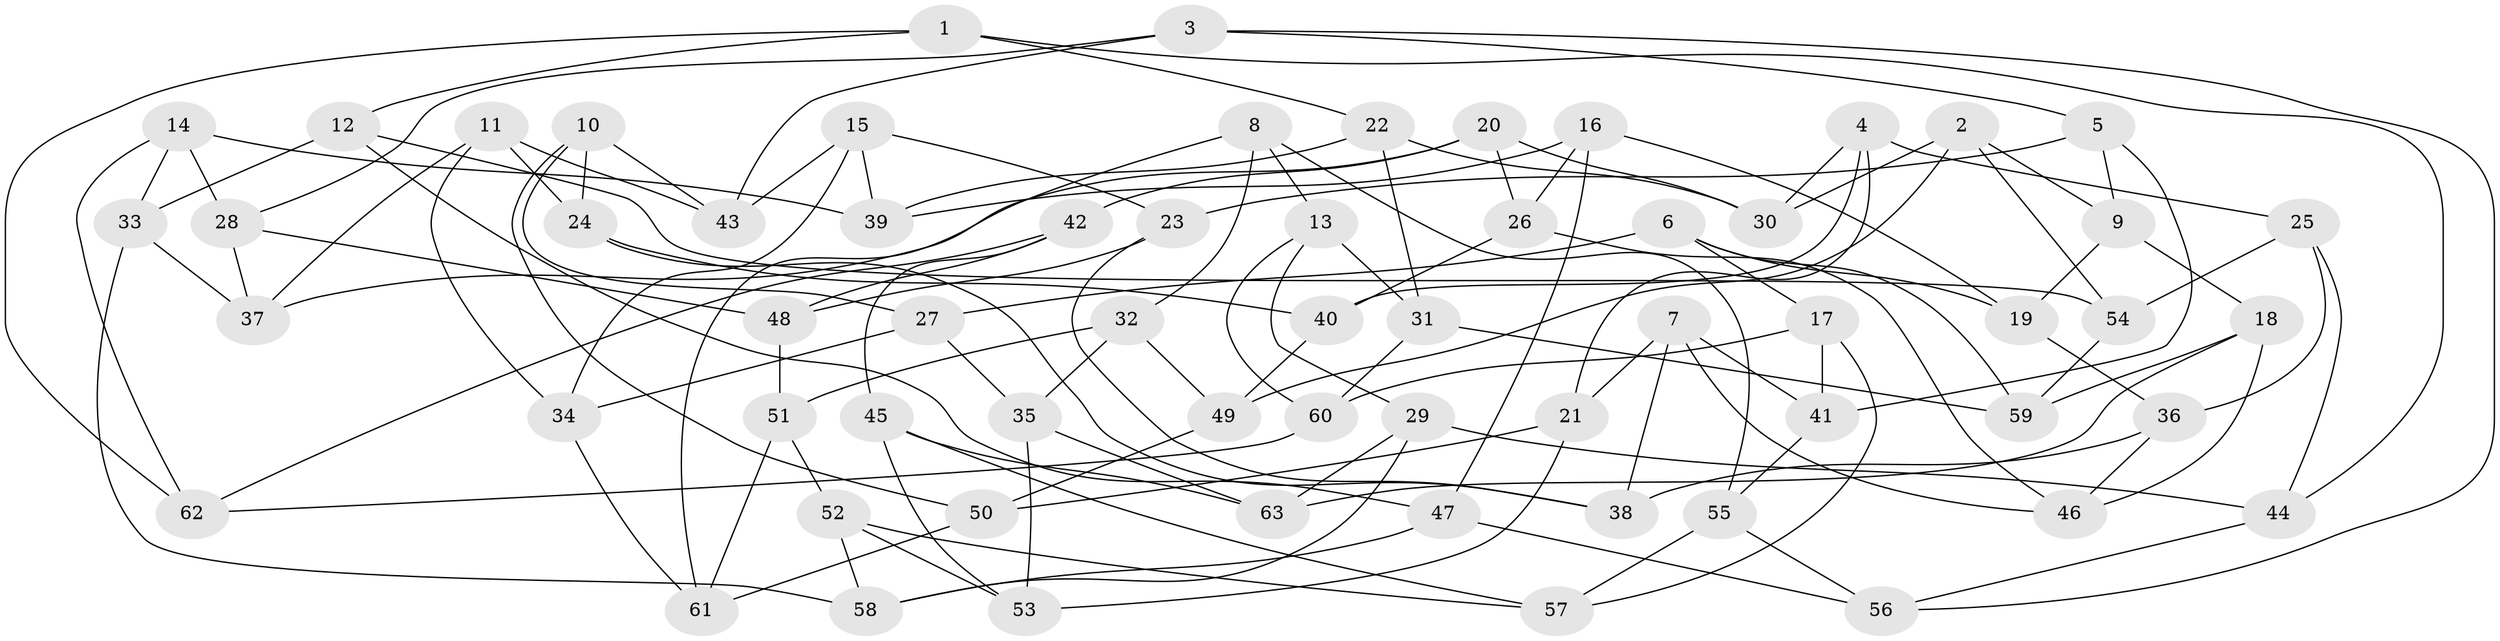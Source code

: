 // coarse degree distribution, {9: 0.16, 8: 0.12, 6: 0.36, 13: 0.04, 5: 0.04, 4: 0.2, 3: 0.04, 7: 0.04}
// Generated by graph-tools (version 1.1) at 2025/20/03/04/25 18:20:37]
// undirected, 63 vertices, 126 edges
graph export_dot {
graph [start="1"]
  node [color=gray90,style=filled];
  1;
  2;
  3;
  4;
  5;
  6;
  7;
  8;
  9;
  10;
  11;
  12;
  13;
  14;
  15;
  16;
  17;
  18;
  19;
  20;
  21;
  22;
  23;
  24;
  25;
  26;
  27;
  28;
  29;
  30;
  31;
  32;
  33;
  34;
  35;
  36;
  37;
  38;
  39;
  40;
  41;
  42;
  43;
  44;
  45;
  46;
  47;
  48;
  49;
  50;
  51;
  52;
  53;
  54;
  55;
  56;
  57;
  58;
  59;
  60;
  61;
  62;
  63;
  1 -- 22;
  1 -- 62;
  1 -- 12;
  1 -- 44;
  2 -- 30;
  2 -- 49;
  2 -- 54;
  2 -- 9;
  3 -- 5;
  3 -- 43;
  3 -- 28;
  3 -- 56;
  4 -- 40;
  4 -- 21;
  4 -- 25;
  4 -- 30;
  5 -- 23;
  5 -- 9;
  5 -- 41;
  6 -- 17;
  6 -- 19;
  6 -- 27;
  6 -- 59;
  7 -- 41;
  7 -- 38;
  7 -- 21;
  7 -- 46;
  8 -- 13;
  8 -- 32;
  8 -- 61;
  8 -- 55;
  9 -- 18;
  9 -- 19;
  10 -- 24;
  10 -- 27;
  10 -- 43;
  10 -- 50;
  11 -- 34;
  11 -- 37;
  11 -- 24;
  11 -- 43;
  12 -- 54;
  12 -- 47;
  12 -- 33;
  13 -- 29;
  13 -- 31;
  13 -- 60;
  14 -- 39;
  14 -- 28;
  14 -- 33;
  14 -- 62;
  15 -- 43;
  15 -- 34;
  15 -- 39;
  15 -- 23;
  16 -- 19;
  16 -- 47;
  16 -- 26;
  16 -- 39;
  17 -- 57;
  17 -- 41;
  17 -- 60;
  18 -- 63;
  18 -- 46;
  18 -- 59;
  19 -- 36;
  20 -- 37;
  20 -- 30;
  20 -- 42;
  20 -- 26;
  21 -- 53;
  21 -- 50;
  22 -- 31;
  22 -- 39;
  22 -- 30;
  23 -- 38;
  23 -- 48;
  24 -- 40;
  24 -- 38;
  25 -- 44;
  25 -- 54;
  25 -- 36;
  26 -- 46;
  26 -- 40;
  27 -- 35;
  27 -- 34;
  28 -- 37;
  28 -- 48;
  29 -- 44;
  29 -- 63;
  29 -- 58;
  31 -- 60;
  31 -- 59;
  32 -- 51;
  32 -- 35;
  32 -- 49;
  33 -- 58;
  33 -- 37;
  34 -- 61;
  35 -- 63;
  35 -- 53;
  36 -- 38;
  36 -- 46;
  40 -- 49;
  41 -- 55;
  42 -- 62;
  42 -- 48;
  42 -- 45;
  44 -- 56;
  45 -- 53;
  45 -- 57;
  45 -- 63;
  47 -- 56;
  47 -- 58;
  48 -- 51;
  49 -- 50;
  50 -- 61;
  51 -- 52;
  51 -- 61;
  52 -- 57;
  52 -- 58;
  52 -- 53;
  54 -- 59;
  55 -- 56;
  55 -- 57;
  60 -- 62;
}
